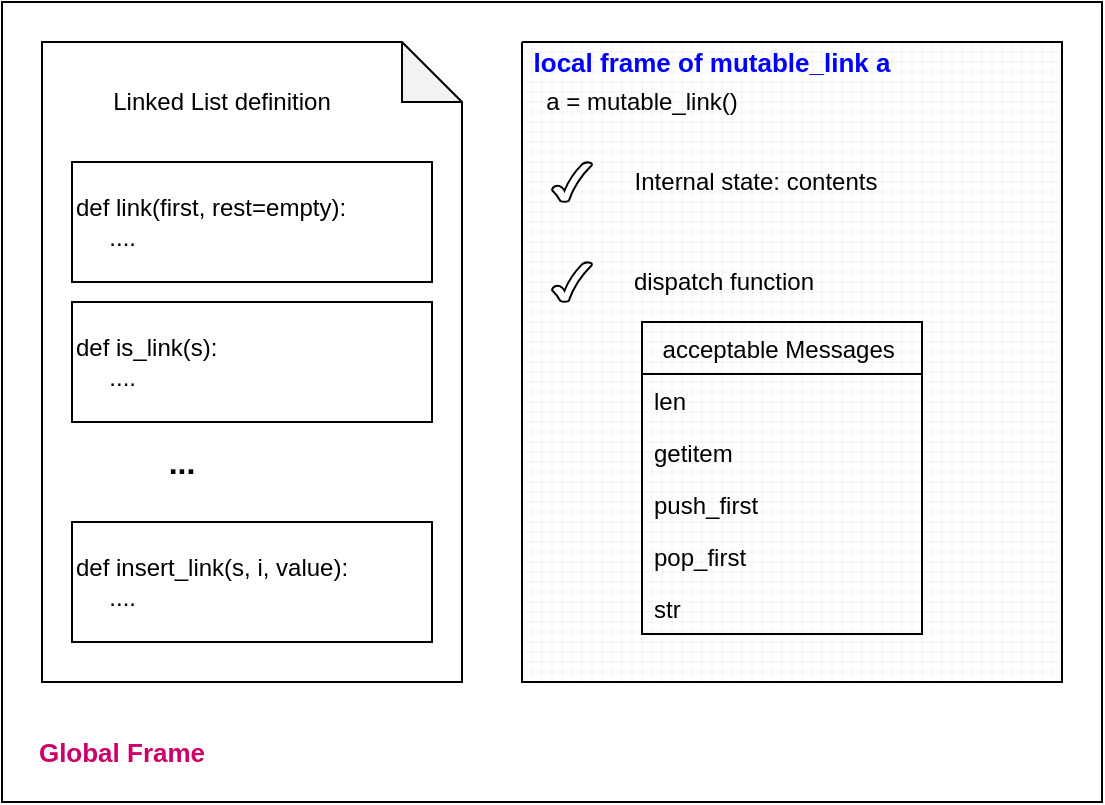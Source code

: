 <mxfile version="13.9.7" type="device"><diagram id="wFE0QG_FPsp0jaGvCLVb" name="Page-1"><mxGraphModel dx="1102" dy="586" grid="1" gridSize="10" guides="1" tooltips="1" connect="1" arrows="1" fold="1" page="1" pageScale="1" pageWidth="850" pageHeight="1100" math="0" shadow="0"><root><mxCell id="0"/><mxCell id="1" parent="0"/><mxCell id="jilnjCv0MMEBESdhjoOl-35" value="" style="rounded=0;whiteSpace=wrap;html=1;strokeColor=#000000;fontSize=13;" vertex="1" parent="1"><mxGeometry x="150" y="40" width="550" height="400" as="geometry"/></mxCell><mxCell id="jilnjCv0MMEBESdhjoOl-3" value="" style="shape=note;whiteSpace=wrap;html=1;backgroundOutline=1;darkOpacity=0.05;" vertex="1" parent="1"><mxGeometry x="170" y="60" width="210" height="320" as="geometry"/></mxCell><mxCell id="jilnjCv0MMEBESdhjoOl-4" value="Global Frame" style="text;html=1;strokeColor=none;fillColor=none;align=center;verticalAlign=middle;whiteSpace=wrap;rounded=0;fontStyle=1;fontSize=13;fontColor=#CC0066;" vertex="1" parent="1"><mxGeometry x="160" y="400" width="100" height="30" as="geometry"/></mxCell><mxCell id="jilnjCv0MMEBESdhjoOl-5" value="Linked List definition" style="text;html=1;strokeColor=none;fillColor=none;align=center;verticalAlign=middle;whiteSpace=wrap;rounded=0;" vertex="1" parent="1"><mxGeometry x="190" y="80" width="140" height="20" as="geometry"/></mxCell><mxCell id="jilnjCv0MMEBESdhjoOl-11" value="def insert_link(s, i, value):&lt;br&gt;&amp;nbsp; &amp;nbsp; &amp;nbsp;...." style="text;html=1;fillColor=none;align=left;verticalAlign=middle;whiteSpace=wrap;rounded=0;strokeColor=#000000;" vertex="1" parent="1"><mxGeometry x="185" y="300" width="180" height="60" as="geometry"/></mxCell><mxCell id="jilnjCv0MMEBESdhjoOl-12" value="def link(first, rest=empty):&lt;br&gt;&amp;nbsp; &amp;nbsp; &amp;nbsp;....&lt;br&gt;" style="text;html=1;fillColor=none;align=left;verticalAlign=middle;whiteSpace=wrap;rounded=0;strokeColor=#000000;" vertex="1" parent="1"><mxGeometry x="185" y="120" width="180" height="60" as="geometry"/></mxCell><mxCell id="jilnjCv0MMEBESdhjoOl-13" value="def is_link(s):&lt;br&gt;&amp;nbsp; &amp;nbsp; &amp;nbsp;...." style="text;html=1;fillColor=none;align=left;verticalAlign=middle;whiteSpace=wrap;rounded=0;strokeColor=#000000;" vertex="1" parent="1"><mxGeometry x="185" y="190" width="180" height="60" as="geometry"/></mxCell><mxCell id="jilnjCv0MMEBESdhjoOl-16" value="..." style="text;html=1;strokeColor=none;fillColor=none;align=center;verticalAlign=middle;whiteSpace=wrap;rounded=0;fontStyle=1;fontSize=16;" vertex="1" parent="1"><mxGeometry x="185" y="260" width="110" height="20" as="geometry"/></mxCell><mxCell id="jilnjCv0MMEBESdhjoOl-17" value="" style="verticalLabelPosition=bottom;verticalAlign=top;html=1;shape=mxgraph.basic.patternFillRect;fillStyle=grid;step=5;fillStrokeWidth=0.2;fillStrokeColor=#dddddd;strokeColor=#000000;fontSize=16;" vertex="1" parent="1"><mxGeometry x="410" y="60" width="270" height="320" as="geometry"/></mxCell><mxCell id="jilnjCv0MMEBESdhjoOl-18" value="local frame of mutable_link a" style="text;html=1;strokeColor=none;fillColor=none;align=center;verticalAlign=middle;whiteSpace=wrap;rounded=0;fontSize=13;fontStyle=1;fontColor=#0000FF;" vertex="1" parent="1"><mxGeometry x="410" y="60" width="190" height="20" as="geometry"/></mxCell><mxCell id="jilnjCv0MMEBESdhjoOl-19" value="a = mutable_link()" style="text;html=1;strokeColor=none;fillColor=none;align=center;verticalAlign=middle;whiteSpace=wrap;rounded=0;fontSize=12;" vertex="1" parent="1"><mxGeometry x="390" y="80" width="160" height="20" as="geometry"/></mxCell><mxCell id="jilnjCv0MMEBESdhjoOl-24" value="" style="verticalLabelPosition=bottom;verticalAlign=top;html=1;shape=mxgraph.basic.tick;strokeColor=#000000;fontSize=12;" vertex="1" parent="1"><mxGeometry x="425" y="170" width="20" height="20" as="geometry"/></mxCell><mxCell id="jilnjCv0MMEBESdhjoOl-25" value="" style="verticalLabelPosition=bottom;verticalAlign=top;html=1;shape=mxgraph.basic.tick;strokeColor=#000000;fontSize=12;" vertex="1" parent="1"><mxGeometry x="425" y="120" width="20" height="20" as="geometry"/></mxCell><mxCell id="jilnjCv0MMEBESdhjoOl-26" value="Internal state: contents" style="text;html=1;strokeColor=none;fillColor=none;align=center;verticalAlign=middle;whiteSpace=wrap;rounded=0;fontSize=12;" vertex="1" parent="1"><mxGeometry x="427" y="120" width="200" height="20" as="geometry"/></mxCell><mxCell id="jilnjCv0MMEBESdhjoOl-27" value="dispatch function" style="text;html=1;strokeColor=none;fillColor=none;align=center;verticalAlign=middle;whiteSpace=wrap;rounded=0;fontSize=12;" vertex="1" parent="1"><mxGeometry x="411" y="170" width="200" height="20" as="geometry"/></mxCell><mxCell id="jilnjCv0MMEBESdhjoOl-28" value="acceptable Messages " style="swimlane;fontStyle=0;childLayout=stackLayout;horizontal=1;startSize=26;fillColor=none;horizontalStack=0;resizeParent=1;resizeParentMax=0;resizeLast=0;collapsible=1;marginBottom=0;strokeColor=#000000;fontSize=12;" vertex="1" parent="1"><mxGeometry x="470" y="200" width="140" height="156" as="geometry"/></mxCell><mxCell id="jilnjCv0MMEBESdhjoOl-29" value="len" style="text;strokeColor=none;fillColor=none;align=left;verticalAlign=top;spacingLeft=4;spacingRight=4;overflow=hidden;rotatable=0;points=[[0,0.5],[1,0.5]];portConstraint=eastwest;" vertex="1" parent="jilnjCv0MMEBESdhjoOl-28"><mxGeometry y="26" width="140" height="26" as="geometry"/></mxCell><mxCell id="jilnjCv0MMEBESdhjoOl-30" value="getitem" style="text;strokeColor=none;fillColor=none;align=left;verticalAlign=top;spacingLeft=4;spacingRight=4;overflow=hidden;rotatable=0;points=[[0,0.5],[1,0.5]];portConstraint=eastwest;" vertex="1" parent="jilnjCv0MMEBESdhjoOl-28"><mxGeometry y="52" width="140" height="26" as="geometry"/></mxCell><mxCell id="jilnjCv0MMEBESdhjoOl-31" value="push_first" style="text;strokeColor=none;fillColor=none;align=left;verticalAlign=top;spacingLeft=4;spacingRight=4;overflow=hidden;rotatable=0;points=[[0,0.5],[1,0.5]];portConstraint=eastwest;" vertex="1" parent="jilnjCv0MMEBESdhjoOl-28"><mxGeometry y="78" width="140" height="26" as="geometry"/></mxCell><mxCell id="jilnjCv0MMEBESdhjoOl-32" value="pop_first" style="text;strokeColor=none;fillColor=none;align=left;verticalAlign=top;spacingLeft=4;spacingRight=4;overflow=hidden;rotatable=0;points=[[0,0.5],[1,0.5]];portConstraint=eastwest;" vertex="1" parent="jilnjCv0MMEBESdhjoOl-28"><mxGeometry y="104" width="140" height="26" as="geometry"/></mxCell><mxCell id="jilnjCv0MMEBESdhjoOl-33" value="str" style="text;strokeColor=none;fillColor=none;align=left;verticalAlign=top;spacingLeft=4;spacingRight=4;overflow=hidden;rotatable=0;points=[[0,0.5],[1,0.5]];portConstraint=eastwest;" vertex="1" parent="jilnjCv0MMEBESdhjoOl-28"><mxGeometry y="130" width="140" height="26" as="geometry"/></mxCell></root></mxGraphModel></diagram></mxfile>